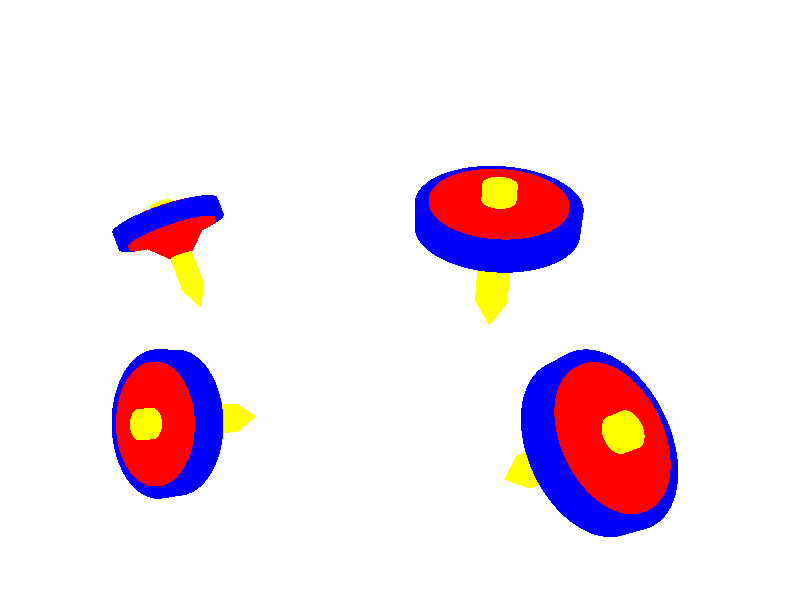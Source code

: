 #include"colors.inc"
#include"shapes.inc"

camera{
  location<10,10,10>
  look_at<0,0,0>
  angle 50
}

light_source{ <10,10,20> color White }
light_source{ <10,10,-10> color White }


background {color White}

#declare deco = 
  object{
    Disk_Y
    scale<1.2,0.2,1.2>
    pigment{ color Blue }
  }

#declare body = union{
  object{
    Cone_Y
    scale <1,0.5,1>
    rotate <-180,0,0>
    pigment{ color Red }
  } 
  object{
    Disk_Y
    translate <0,2,0>
    scale <1,0.25,1>
    pigment{ color Red }
  }
}

#declare shaft = union{
  object{
    Cone_Y
    rotate <-180,0,0>
    translate <0,-5,0>
    scale <0.25,0.25,0.25>
    pigment { color Yellow }
  }
  object{
    Disk_Y
    scale <0.25,1,0.25>
    pigment { color Yellow }
  }
}

#declare top =union{
  object{
    deco 
    translate<0,0.5,0>
  }
  object{
    body
  }
  object{
    shaft
  }
}

object{
  top
  scale<1.5,1.5,1.5>
  translate<-3,0,0>
}
object{
  top
  rotate<0,0,300>
  translate<5,0,0>
}
object{
  top
  scale<1.2,1.2,1.2>
  rotate<40,0,10>
  translate<1,0,5>
}
object{
  top
  rotate<-40,0,10>
  translate<2,0,-5>
}